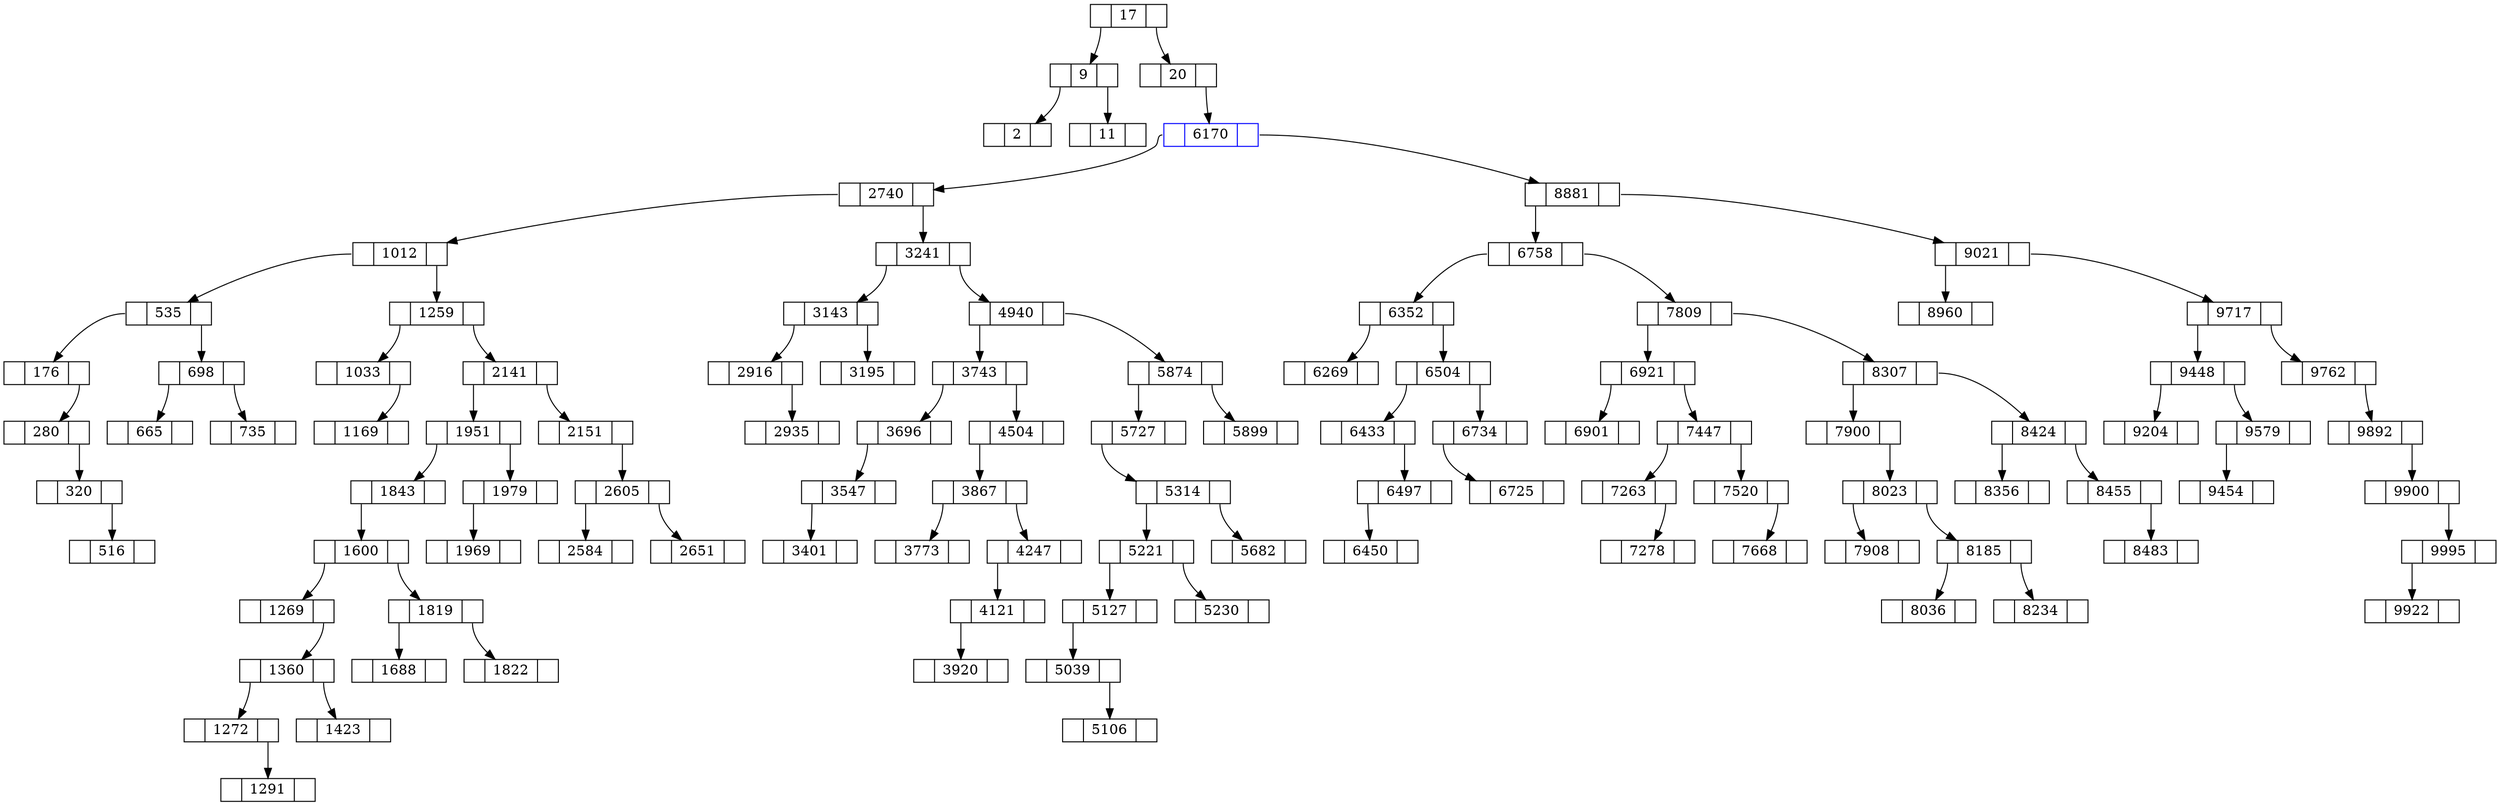 digraph g { 
node [shape = record,height=.1];

node2[label = "<esq> | 2 | <dir> "]
node9[label = "<esq> | 9 | <dir> "]
node11[label = "<esq> | 11 | <dir> "]
node17[label = "<esq> | 17 | <dir> "]
node20[label = "<esq> | 20 | <dir> "]
node176[label = "<esq> | 176 | <dir> "]
node280[label = "<esq> | 280 | <dir> "]
node320[label = "<esq> | 320 | <dir> "]
node516[label = "<esq> | 516 | <dir> "]
node535[label = "<esq> | 535 | <dir> "]
node665[label = "<esq> | 665 | <dir> "]
node698[label = "<esq> | 698 | <dir> "]
node735[label = "<esq> | 735 | <dir> "]
node1012[label = "<esq> | 1012 | <dir> "]
node1033[label = "<esq> | 1033 | <dir> "]
node1169[label = "<esq> | 1169 | <dir> "]
node1259[label = "<esq> | 1259 | <dir> "]
node1269[label = "<esq> | 1269 | <dir> "]
node1272[label = "<esq> | 1272 | <dir> "]
node1291[label = "<esq> | 1291 | <dir> "]
node1360[label = "<esq> | 1360 | <dir> "]
node1423[label = "<esq> | 1423 | <dir> "]
node1600[label = "<esq> | 1600 | <dir> "]
node1688[label = "<esq> | 1688 | <dir> "]
node1819[label = "<esq> | 1819 | <dir> "]
node1822[label = "<esq> | 1822 | <dir> "]
node1843[label = "<esq> | 1843 | <dir> "]
node1951[label = "<esq> | 1951 | <dir> "]
node1969[label = "<esq> | 1969 | <dir> "]
node1979[label = "<esq> | 1979 | <dir> "]
node2141[label = "<esq> | 2141 | <dir> "]
node2151[label = "<esq> | 2151 | <dir> "]
node2584[label = "<esq> | 2584 | <dir> "]
node2605[label = "<esq> | 2605 | <dir> "]
node2651[label = "<esq> | 2651 | <dir> "]
node2740[label = "<esq> | 2740 | <dir> "]
node2916[label = "<esq> | 2916 | <dir> "]
node2935[label = "<esq> | 2935 | <dir> "]
node3143[label = "<esq> | 3143 | <dir> "]
node3195[label = "<esq> | 3195 | <dir> "]
node3241[label = "<esq> | 3241 | <dir> "]
node3401[label = "<esq> | 3401 | <dir> "]
node3547[label = "<esq> | 3547 | <dir> "]
node3696[label = "<esq> | 3696 | <dir> "]
node3743[label = "<esq> | 3743 | <dir> "]
node3773[label = "<esq> | 3773 | <dir> "]
node3867[label = "<esq> | 3867 | <dir> "]
node3920[label = "<esq> | 3920 | <dir> "]
node4121[label = "<esq> | 4121 | <dir> "]
node4247[label = "<esq> | 4247 | <dir> "]
node4504[label = "<esq> | 4504 | <dir> "]
node4940[label = "<esq> | 4940 | <dir> "]
node5039[label = "<esq> | 5039 | <dir> "]
node5106[label = "<esq> | 5106 | <dir> "]
node5127[label = "<esq> | 5127 | <dir> "]
node5221[label = "<esq> | 5221 | <dir> "]
node5230[label = "<esq> | 5230 | <dir> "]
node5314[label = "<esq> | 5314 | <dir> "]
node5682[label = "<esq> | 5682 | <dir> "]
node5727[label = "<esq> | 5727 | <dir> "]
node5874[label = "<esq> | 5874 | <dir> "]
node5899[label = "<esq> | 5899 | <dir> "]
node6170[label = "<esq> | 6170 | <dir> ", color=blue]
node6269[label = "<esq> | 6269 | <dir> "]
node6352[label = "<esq> | 6352 | <dir> "]
node6433[label = "<esq> | 6433 | <dir> "]
node6450[label = "<esq> | 6450 | <dir> "]
node6497[label = "<esq> | 6497 | <dir> "]
node6504[label = "<esq> | 6504 | <dir> "]
node6725[label = "<esq> | 6725 | <dir> "]
node6734[label = "<esq> | 6734 | <dir> "]
node6758[label = "<esq> | 6758 | <dir> "]
node6901[label = "<esq> | 6901 | <dir> "]
node6921[label = "<esq> | 6921 | <dir> "]
node7263[label = "<esq> | 7263 | <dir> "]
node7278[label = "<esq> | 7278 | <dir> "]
node7447[label = "<esq> | 7447 | <dir> "]
node7520[label = "<esq> | 7520 | <dir> "]
node7668[label = "<esq> | 7668 | <dir> "]
node7809[label = "<esq> | 7809 | <dir> "]
node7900[label = "<esq> | 7900 | <dir> "]
node7908[label = "<esq> | 7908 | <dir> "]
node8023[label = "<esq> | 8023 | <dir> "]
node8036[label = "<esq> | 8036 | <dir> "]
node8185[label = "<esq> | 8185 | <dir> "]
node8234[label = "<esq> | 8234 | <dir> "]
node8307[label = "<esq> | 8307 | <dir> "]
node8356[label = "<esq> | 8356 | <dir> "]
node8424[label = "<esq> | 8424 | <dir> "]
node8455[label = "<esq> | 8455 | <dir> "]
node8483[label = "<esq> | 8483 | <dir> "]
node8881[label = "<esq> | 8881 | <dir> "]
node8960[label = "<esq> | 8960 | <dir> "]
node9021[label = "<esq> | 9021 | <dir> "]
node9204[label = "<esq> | 9204 | <dir> "]
node9448[label = "<esq> | 9448 | <dir> "]
node9454[label = "<esq> | 9454 | <dir> "]
node9579[label = "<esq> | 9579 | <dir> "]
node9717[label = "<esq> | 9717 | <dir> "]
node9762[label = "<esq> | 9762 | <dir> "]
node9892[label = "<esq> | 9892 | <dir> "]
node9900[label = "<esq> | 9900 | <dir> "]
node9922[label = "<esq> | 9922 | <dir> "]
node9995[label = "<esq> | 9995 | <dir> "]

"node9":esq -> "node2" 
"node9":dir -> "node11" 
"node17":esq -> "node9" 
"node320":dir -> "node516" 
"node280":dir -> "node320" 
"node176":dir -> "node280" 
"node535":esq -> "node176" 
"node698":esq -> "node665" 
"node698":dir -> "node735" 
"node535":dir -> "node698" 
"node1012":esq -> "node535" 
"node1033":dir -> "node1169" 
"node1259":esq -> "node1033" 
"node1272":dir -> "node1291" 
"node1360":esq -> "node1272" 
"node1360":dir -> "node1423" 
"node1269":dir -> "node1360" 
"node1600":esq -> "node1269" 
"node1819":esq -> "node1688" 
"node1819":dir -> "node1822" 
"node1600":dir -> "node1819" 
"node1843":esq -> "node1600" 
"node1951":esq -> "node1843" 
"node1979":esq -> "node1969" 
"node1951":dir -> "node1979" 
"node2141":esq -> "node1951" 
"node2605":esq -> "node2584" 
"node2605":dir -> "node2651" 
"node2151":dir -> "node2605" 
"node2141":dir -> "node2151" 
"node1259":dir -> "node2141" 
"node1012":dir -> "node1259" 
"node2740":esq -> "node1012" 
"node2916":dir -> "node2935" 
"node3143":esq -> "node2916" 
"node3143":dir -> "node3195" 
"node3241":esq -> "node3143" 
"node3547":esq -> "node3401" 
"node3696":esq -> "node3547" 
"node3743":esq -> "node3696" 
"node3867":esq -> "node3773" 
"node4121":esq -> "node3920" 
"node4247":esq -> "node4121" 
"node3867":dir -> "node4247" 
"node4504":esq -> "node3867" 
"node3743":dir -> "node4504" 
"node4940":esq -> "node3743" 
"node5039":dir -> "node5106" 
"node5127":esq -> "node5039" 
"node5221":esq -> "node5127" 
"node5221":dir -> "node5230" 
"node5314":esq -> "node5221" 
"node5314":dir -> "node5682" 
"node5727":esq -> "node5314" 
"node5874":esq -> "node5727" 
"node5874":dir -> "node5899" 
"node4940":dir -> "node5874" 
"node3241":dir -> "node4940" 
"node2740":dir -> "node3241" 
"node6170":esq -> "node2740" 
"node6352":esq -> "node6269" 
"node6497":esq -> "node6450" 
"node6433":dir -> "node6497" 
"node6504":esq -> "node6433" 
"node6734":esq -> "node6725" 
"node6504":dir -> "node6734" 
"node6352":dir -> "node6504" 
"node6758":esq -> "node6352" 
"node6921":esq -> "node6901" 
"node7263":dir -> "node7278" 
"node7447":esq -> "node7263" 
"node7520":dir -> "node7668" 
"node7447":dir -> "node7520" 
"node6921":dir -> "node7447" 
"node7809":esq -> "node6921" 
"node8023":esq -> "node7908" 
"node8185":esq -> "node8036" 
"node8185":dir -> "node8234" 
"node8023":dir -> "node8185" 
"node7900":dir -> "node8023" 
"node8307":esq -> "node7900" 
"node8424":esq -> "node8356" 
"node8455":dir -> "node8483" 
"node8424":dir -> "node8455" 
"node8307":dir -> "node8424" 
"node7809":dir -> "node8307" 
"node6758":dir -> "node7809" 
"node8881":esq -> "node6758" 
"node9021":esq -> "node8960" 
"node9448":esq -> "node9204" 
"node9579":esq -> "node9454" 
"node9448":dir -> "node9579" 
"node9717":esq -> "node9448" 
"node9995":esq -> "node9922" 
"node9900":dir -> "node9995" 
"node9892":dir -> "node9900" 
"node9762":dir -> "node9892" 
"node9717":dir -> "node9762" 
"node9021":dir -> "node9717" 
"node8881":dir -> "node9021" 
"node6170":dir -> "node8881" 
"node20":dir -> "node6170" 
"node17":dir -> "node20" 
}


